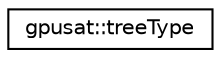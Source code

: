 digraph "Graphical Class Hierarchy"
{
 // INTERACTIVE_SVG=YES
 // LATEX_PDF_SIZE
  edge [fontname="Helvetica",fontsize="10",labelfontname="Helvetica",labelfontsize="10"];
  node [fontname="Helvetica",fontsize="10",shape=record];
  rankdir="LR";
  Node0 [label="gpusat::treeType",height=0.2,width=0.4,color="black", fillcolor="white", style="filled",URL="$structgpusat_1_1tree_type.html",tooltip="tree type for storing the models"];
}
